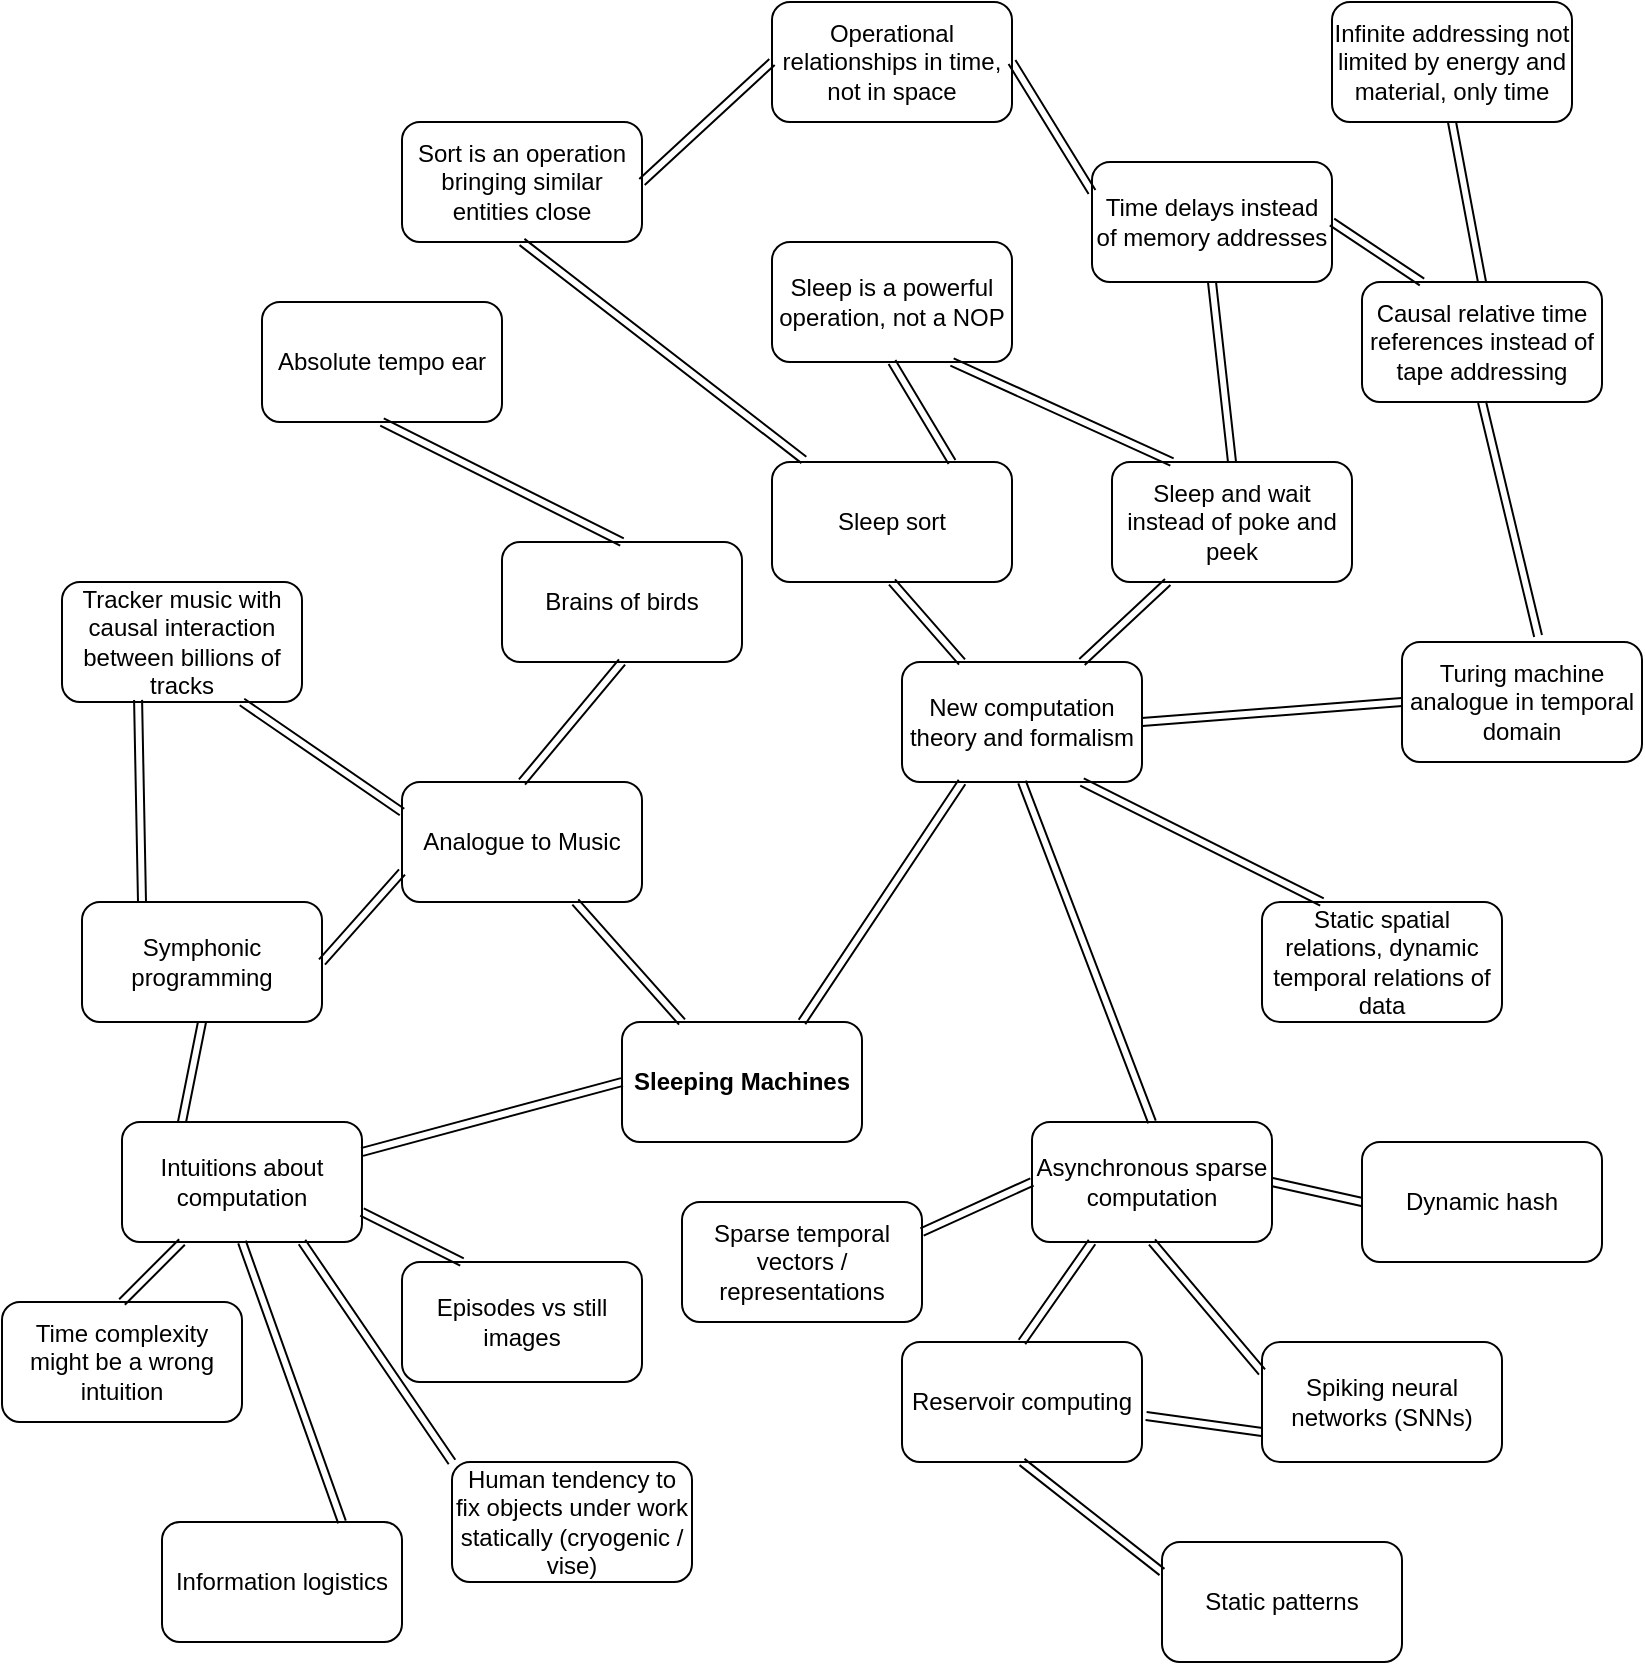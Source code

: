 <mxfile version="14.4.3" type="github">
  <diagram id="QmHcQ-5RaDjDtTa8d-uc" name="Page-1">
    <mxGraphModel dx="1350" dy="804" grid="1" gridSize="10" guides="1" tooltips="1" connect="1" arrows="1" fold="1" page="1" pageScale="1" pageWidth="850" pageHeight="1100" math="0" shadow="0">
      <root>
        <mxCell id="0" />
        <mxCell id="1" parent="0" />
        <mxCell id="vts17N3uvWWT5DIk61w_-1" value="&lt;b&gt;Sleeping Machines&lt;/b&gt;" style="rounded=1;whiteSpace=wrap;html=1;" vertex="1" parent="1">
          <mxGeometry x="325" y="570" width="120" height="60" as="geometry" />
        </mxCell>
        <mxCell id="vts17N3uvWWT5DIk61w_-2" value="Analogue to Music" style="rounded=1;whiteSpace=wrap;html=1;" vertex="1" parent="1">
          <mxGeometry x="215" y="450" width="120" height="60" as="geometry" />
        </mxCell>
        <mxCell id="vts17N3uvWWT5DIk61w_-3" value="Brains of birds" style="rounded=1;whiteSpace=wrap;html=1;" vertex="1" parent="1">
          <mxGeometry x="265" y="330" width="120" height="60" as="geometry" />
        </mxCell>
        <mxCell id="vts17N3uvWWT5DIk61w_-4" value="Absolute tempo ear" style="rounded=1;whiteSpace=wrap;html=1;" vertex="1" parent="1">
          <mxGeometry x="145" y="210" width="120" height="60" as="geometry" />
        </mxCell>
        <mxCell id="vts17N3uvWWT5DIk61w_-5" value="Tracker music with causal interaction between billions of tracks" style="rounded=1;whiteSpace=wrap;html=1;" vertex="1" parent="1">
          <mxGeometry x="45" y="350" width="120" height="60" as="geometry" />
        </mxCell>
        <mxCell id="vts17N3uvWWT5DIk61w_-6" value="New computation theory and formalism" style="rounded=1;whiteSpace=wrap;html=1;" vertex="1" parent="1">
          <mxGeometry x="465" y="390" width="120" height="60" as="geometry" />
        </mxCell>
        <mxCell id="vts17N3uvWWT5DIk61w_-7" value="Turing machine analogue in temporal domain" style="rounded=1;whiteSpace=wrap;html=1;" vertex="1" parent="1">
          <mxGeometry x="715" y="380" width="120" height="60" as="geometry" />
        </mxCell>
        <mxCell id="vts17N3uvWWT5DIk61w_-8" value="Sleep sort" style="rounded=1;whiteSpace=wrap;html=1;" vertex="1" parent="1">
          <mxGeometry x="400" y="290" width="120" height="60" as="geometry" />
        </mxCell>
        <mxCell id="vts17N3uvWWT5DIk61w_-9" value="Asynchronous sparse computation" style="rounded=1;whiteSpace=wrap;html=1;" vertex="1" parent="1">
          <mxGeometry x="530" y="620" width="120" height="60" as="geometry" />
        </mxCell>
        <mxCell id="vts17N3uvWWT5DIk61w_-10" value="Spiking neural networks (SNNs)" style="rounded=1;whiteSpace=wrap;html=1;" vertex="1" parent="1">
          <mxGeometry x="645" y="730" width="120" height="60" as="geometry" />
        </mxCell>
        <mxCell id="vts17N3uvWWT5DIk61w_-11" value="Time delays instead of memory addresses" style="rounded=1;whiteSpace=wrap;html=1;" vertex="1" parent="1">
          <mxGeometry x="560" y="140" width="120" height="60" as="geometry" />
        </mxCell>
        <mxCell id="vts17N3uvWWT5DIk61w_-12" value="Static spatial relations, dynamic temporal relations of data" style="rounded=1;whiteSpace=wrap;html=1;" vertex="1" parent="1">
          <mxGeometry x="645" y="510" width="120" height="60" as="geometry" />
        </mxCell>
        <mxCell id="vts17N3uvWWT5DIk61w_-13" value="" style="shape=link;html=1;entryX=0.25;entryY=0;entryDx=0;entryDy=0;" edge="1" parent="1" source="vts17N3uvWWT5DIk61w_-2" target="vts17N3uvWWT5DIk61w_-1">
          <mxGeometry width="100" relative="1" as="geometry">
            <mxPoint x="375" y="560" as="sourcePoint" />
            <mxPoint x="475" y="560" as="targetPoint" />
          </mxGeometry>
        </mxCell>
        <mxCell id="vts17N3uvWWT5DIk61w_-14" value="" style="shape=link;html=1;entryX=0.5;entryY=1;entryDx=0;entryDy=0;exitX=0.5;exitY=0;exitDx=0;exitDy=0;" edge="1" parent="1" source="vts17N3uvWWT5DIk61w_-2" target="vts17N3uvWWT5DIk61w_-3">
          <mxGeometry width="100" relative="1" as="geometry">
            <mxPoint x="205" y="390" as="sourcePoint" />
            <mxPoint x="305" y="390" as="targetPoint" />
          </mxGeometry>
        </mxCell>
        <mxCell id="vts17N3uvWWT5DIk61w_-15" value="" style="shape=link;html=1;entryX=0;entryY=0.25;entryDx=0;entryDy=0;exitX=0.75;exitY=1;exitDx=0;exitDy=0;" edge="1" parent="1" source="vts17N3uvWWT5DIk61w_-5" target="vts17N3uvWWT5DIk61w_-2">
          <mxGeometry width="100" relative="1" as="geometry">
            <mxPoint x="115" y="510" as="sourcePoint" />
            <mxPoint x="215" y="510" as="targetPoint" />
          </mxGeometry>
        </mxCell>
        <mxCell id="vts17N3uvWWT5DIk61w_-16" value="Sleep and wait instead of poke and peek" style="rounded=1;whiteSpace=wrap;html=1;" vertex="1" parent="1">
          <mxGeometry x="570" y="290" width="120" height="60" as="geometry" />
        </mxCell>
        <mxCell id="vts17N3uvWWT5DIk61w_-17" value="" style="shape=link;html=1;exitX=0.5;exitY=1;exitDx=0;exitDy=0;entryX=0.5;entryY=0;entryDx=0;entryDy=0;" edge="1" parent="1" source="vts17N3uvWWT5DIk61w_-4" target="vts17N3uvWWT5DIk61w_-3">
          <mxGeometry width="100" relative="1" as="geometry">
            <mxPoint x="375" y="560" as="sourcePoint" />
            <mxPoint x="475" y="560" as="targetPoint" />
          </mxGeometry>
        </mxCell>
        <mxCell id="vts17N3uvWWT5DIk61w_-18" value="" style="shape=link;html=1;entryX=0.75;entryY=0;entryDx=0;entryDy=0;exitX=0.25;exitY=1;exitDx=0;exitDy=0;" edge="1" parent="1" source="vts17N3uvWWT5DIk61w_-6" target="vts17N3uvWWT5DIk61w_-1">
          <mxGeometry width="100" relative="1" as="geometry">
            <mxPoint x="405" y="490" as="sourcePoint" />
            <mxPoint x="445" y="550" as="targetPoint" />
          </mxGeometry>
        </mxCell>
        <mxCell id="vts17N3uvWWT5DIk61w_-19" value="" style="shape=link;html=1;entryX=0.75;entryY=0;entryDx=0;entryDy=0;" edge="1" parent="1" source="vts17N3uvWWT5DIk61w_-16" target="vts17N3uvWWT5DIk61w_-6">
          <mxGeometry width="100" relative="1" as="geometry">
            <mxPoint x="455" y="350" as="sourcePoint" />
            <mxPoint x="555" y="350" as="targetPoint" />
          </mxGeometry>
        </mxCell>
        <mxCell id="vts17N3uvWWT5DIk61w_-20" value="" style="shape=link;html=1;exitX=0.25;exitY=0;exitDx=0;exitDy=0;entryX=0.5;entryY=1;entryDx=0;entryDy=0;" edge="1" parent="1" source="vts17N3uvWWT5DIk61w_-6" target="vts17N3uvWWT5DIk61w_-8">
          <mxGeometry width="100" relative="1" as="geometry">
            <mxPoint x="545" y="360" as="sourcePoint" />
            <mxPoint x="645" y="360" as="targetPoint" />
          </mxGeometry>
        </mxCell>
        <mxCell id="vts17N3uvWWT5DIk61w_-21" value="" style="shape=link;html=1;exitX=0.75;exitY=1;exitDx=0;exitDy=0;entryX=0.25;entryY=0;entryDx=0;entryDy=0;" edge="1" parent="1" source="vts17N3uvWWT5DIk61w_-6" target="vts17N3uvWWT5DIk61w_-12">
          <mxGeometry width="100" relative="1" as="geometry">
            <mxPoint x="565" y="490" as="sourcePoint" />
            <mxPoint x="665" y="490" as="targetPoint" />
          </mxGeometry>
        </mxCell>
        <mxCell id="vts17N3uvWWT5DIk61w_-22" value="" style="shape=link;html=1;entryX=0.5;entryY=0;entryDx=0;entryDy=0;exitX=0.5;exitY=1;exitDx=0;exitDy=0;" edge="1" parent="1" source="vts17N3uvWWT5DIk61w_-11" target="vts17N3uvWWT5DIk61w_-16">
          <mxGeometry width="100" relative="1" as="geometry">
            <mxPoint x="335" y="240" as="sourcePoint" />
            <mxPoint x="435" y="240" as="targetPoint" />
          </mxGeometry>
        </mxCell>
        <mxCell id="vts17N3uvWWT5DIk61w_-23" value="" style="shape=link;html=1;exitX=1;exitY=0.5;exitDx=0;exitDy=0;entryX=0;entryY=0.5;entryDx=0;entryDy=0;" edge="1" parent="1" source="vts17N3uvWWT5DIk61w_-6" target="vts17N3uvWWT5DIk61w_-7">
          <mxGeometry width="100" relative="1" as="geometry">
            <mxPoint x="625" y="450" as="sourcePoint" />
            <mxPoint x="725" y="450" as="targetPoint" />
          </mxGeometry>
        </mxCell>
        <mxCell id="vts17N3uvWWT5DIk61w_-24" value="" style="shape=link;html=1;exitX=0.5;exitY=1;exitDx=0;exitDy=0;entryX=0.5;entryY=0;entryDx=0;entryDy=0;" edge="1" parent="1" source="vts17N3uvWWT5DIk61w_-6" target="vts17N3uvWWT5DIk61w_-9">
          <mxGeometry width="100" relative="1" as="geometry">
            <mxPoint x="395" y="690" as="sourcePoint" />
            <mxPoint x="495" y="690" as="targetPoint" />
          </mxGeometry>
        </mxCell>
        <mxCell id="vts17N3uvWWT5DIk61w_-25" value="" style="shape=link;html=1;exitX=0.5;exitY=1;exitDx=0;exitDy=0;entryX=0;entryY=0.25;entryDx=0;entryDy=0;" edge="1" parent="1" source="vts17N3uvWWT5DIk61w_-9" target="vts17N3uvWWT5DIk61w_-10">
          <mxGeometry width="100" relative="1" as="geometry">
            <mxPoint x="585" y="720" as="sourcePoint" />
            <mxPoint x="685" y="720" as="targetPoint" />
          </mxGeometry>
        </mxCell>
        <mxCell id="vts17N3uvWWT5DIk61w_-26" value="Dynamic hash" style="rounded=1;whiteSpace=wrap;html=1;" vertex="1" parent="1">
          <mxGeometry x="695" y="630" width="120" height="60" as="geometry" />
        </mxCell>
        <mxCell id="vts17N3uvWWT5DIk61w_-27" value="" style="shape=link;html=1;entryX=0;entryY=0.5;entryDx=0;entryDy=0;exitX=1;exitY=0.5;exitDx=0;exitDy=0;" edge="1" parent="1" source="vts17N3uvWWT5DIk61w_-9" target="vts17N3uvWWT5DIk61w_-26">
          <mxGeometry width="100" relative="1" as="geometry">
            <mxPoint x="515" y="730" as="sourcePoint" />
            <mxPoint x="615" y="730" as="targetPoint" />
          </mxGeometry>
        </mxCell>
        <mxCell id="vts17N3uvWWT5DIk61w_-28" value="Reservoir computing" style="rounded=1;whiteSpace=wrap;html=1;" vertex="1" parent="1">
          <mxGeometry x="465" y="730" width="120" height="60" as="geometry" />
        </mxCell>
        <mxCell id="vts17N3uvWWT5DIk61w_-29" value="Static patterns" style="rounded=1;whiteSpace=wrap;html=1;" vertex="1" parent="1">
          <mxGeometry x="595" y="830" width="120" height="60" as="geometry" />
        </mxCell>
        <mxCell id="vts17N3uvWWT5DIk61w_-30" value="" style="shape=link;html=1;entryX=0.25;entryY=1;entryDx=0;entryDy=0;exitX=0.5;exitY=0;exitDx=0;exitDy=0;" edge="1" parent="1" source="vts17N3uvWWT5DIk61w_-28" target="vts17N3uvWWT5DIk61w_-9">
          <mxGeometry width="100" relative="1" as="geometry">
            <mxPoint x="425" y="720" as="sourcePoint" />
            <mxPoint x="525" y="720" as="targetPoint" />
          </mxGeometry>
        </mxCell>
        <mxCell id="vts17N3uvWWT5DIk61w_-31" value="" style="shape=link;html=1;entryX=0;entryY=0.25;entryDx=0;entryDy=0;exitX=0.5;exitY=1;exitDx=0;exitDy=0;" edge="1" parent="1" source="vts17N3uvWWT5DIk61w_-28" target="vts17N3uvWWT5DIk61w_-29">
          <mxGeometry width="100" relative="1" as="geometry">
            <mxPoint x="525" y="840" as="sourcePoint" />
            <mxPoint x="625" y="840" as="targetPoint" />
          </mxGeometry>
        </mxCell>
        <mxCell id="vts17N3uvWWT5DIk61w_-32" value="" style="shape=link;html=1;entryX=0;entryY=0.75;entryDx=0;entryDy=0;exitX=1.017;exitY=0.617;exitDx=0;exitDy=0;exitPerimeter=0;" edge="1" parent="1" source="vts17N3uvWWT5DIk61w_-28" target="vts17N3uvWWT5DIk61w_-10">
          <mxGeometry width="100" relative="1" as="geometry">
            <mxPoint x="525" y="810" as="sourcePoint" />
            <mxPoint x="625" y="810" as="targetPoint" />
          </mxGeometry>
        </mxCell>
        <mxCell id="vts17N3uvWWT5DIk61w_-33" value="Sparse temporal vectors / representations" style="rounded=1;whiteSpace=wrap;html=1;" vertex="1" parent="1">
          <mxGeometry x="355" y="660" width="120" height="60" as="geometry" />
        </mxCell>
        <mxCell id="vts17N3uvWWT5DIk61w_-34" value="" style="shape=link;html=1;exitX=1;exitY=0.25;exitDx=0;exitDy=0;entryX=0;entryY=0.5;entryDx=0;entryDy=0;" edge="1" parent="1" source="vts17N3uvWWT5DIk61w_-33" target="vts17N3uvWWT5DIk61w_-9">
          <mxGeometry width="100" relative="1" as="geometry">
            <mxPoint x="325" y="680" as="sourcePoint" />
            <mxPoint x="425" y="680" as="targetPoint" />
          </mxGeometry>
        </mxCell>
        <mxCell id="vts17N3uvWWT5DIk61w_-35" value="Intuitions about computation" style="rounded=1;whiteSpace=wrap;html=1;" vertex="1" parent="1">
          <mxGeometry x="75" y="620" width="120" height="60" as="geometry" />
        </mxCell>
        <mxCell id="vts17N3uvWWT5DIk61w_-36" value="Human tendency to fix objects under work statically (cryogenic / vise)" style="rounded=1;whiteSpace=wrap;html=1;" vertex="1" parent="1">
          <mxGeometry x="240" y="790" width="120" height="60" as="geometry" />
        </mxCell>
        <mxCell id="vts17N3uvWWT5DIk61w_-37" value="Time complexity might be a wrong intuition" style="rounded=1;whiteSpace=wrap;html=1;" vertex="1" parent="1">
          <mxGeometry x="15" y="710" width="120" height="60" as="geometry" />
        </mxCell>
        <mxCell id="vts17N3uvWWT5DIk61w_-38" value="" style="shape=link;html=1;entryX=0.25;entryY=1;entryDx=0;entryDy=0;exitX=0.5;exitY=0;exitDx=0;exitDy=0;" edge="1" parent="1" source="vts17N3uvWWT5DIk61w_-37" target="vts17N3uvWWT5DIk61w_-35">
          <mxGeometry width="100" relative="1" as="geometry">
            <mxPoint x="35" y="590" as="sourcePoint" />
            <mxPoint x="135" y="590" as="targetPoint" />
          </mxGeometry>
        </mxCell>
        <mxCell id="vts17N3uvWWT5DIk61w_-39" value="" style="shape=link;html=1;entryX=0;entryY=0;entryDx=0;entryDy=0;exitX=0.75;exitY=1;exitDx=0;exitDy=0;" edge="1" parent="1" source="vts17N3uvWWT5DIk61w_-35" target="vts17N3uvWWT5DIk61w_-36">
          <mxGeometry width="100" relative="1" as="geometry">
            <mxPoint x="85" y="730" as="sourcePoint" />
            <mxPoint x="185" y="730" as="targetPoint" />
          </mxGeometry>
        </mxCell>
        <mxCell id="vts17N3uvWWT5DIk61w_-40" value="" style="shape=link;html=1;entryX=0;entryY=0.5;entryDx=0;entryDy=0;exitX=1;exitY=0.25;exitDx=0;exitDy=0;" edge="1" parent="1" source="vts17N3uvWWT5DIk61w_-35" target="vts17N3uvWWT5DIk61w_-1">
          <mxGeometry width="100" relative="1" as="geometry">
            <mxPoint x="195" y="600" as="sourcePoint" />
            <mxPoint x="295" y="600" as="targetPoint" />
          </mxGeometry>
        </mxCell>
        <mxCell id="vts17N3uvWWT5DIk61w_-41" value="Episodes vs still images" style="rounded=1;whiteSpace=wrap;html=1;" vertex="1" parent="1">
          <mxGeometry x="215" y="690" width="120" height="60" as="geometry" />
        </mxCell>
        <mxCell id="vts17N3uvWWT5DIk61w_-42" value="" style="shape=link;html=1;exitX=1;exitY=0.75;exitDx=0;exitDy=0;entryX=0.25;entryY=0;entryDx=0;entryDy=0;" edge="1" parent="1" source="vts17N3uvWWT5DIk61w_-35" target="vts17N3uvWWT5DIk61w_-41">
          <mxGeometry width="100" relative="1" as="geometry">
            <mxPoint x="165" y="680" as="sourcePoint" />
            <mxPoint x="265" y="680" as="targetPoint" />
          </mxGeometry>
        </mxCell>
        <mxCell id="vts17N3uvWWT5DIk61w_-43" value="Symphonic programming" style="rounded=1;whiteSpace=wrap;html=1;" vertex="1" parent="1">
          <mxGeometry x="55" y="510" width="120" height="60" as="geometry" />
        </mxCell>
        <mxCell id="vts17N3uvWWT5DIk61w_-44" value="" style="shape=link;html=1;exitX=1;exitY=0.5;exitDx=0;exitDy=0;entryX=0;entryY=0.75;entryDx=0;entryDy=0;" edge="1" parent="1" source="vts17N3uvWWT5DIk61w_-43" target="vts17N3uvWWT5DIk61w_-2">
          <mxGeometry width="100" relative="1" as="geometry">
            <mxPoint x="175" y="560" as="sourcePoint" />
            <mxPoint x="275" y="560" as="targetPoint" />
          </mxGeometry>
        </mxCell>
        <mxCell id="vts17N3uvWWT5DIk61w_-45" value="" style="shape=link;html=1;exitX=0.317;exitY=0.983;exitDx=0;exitDy=0;exitPerimeter=0;entryX=0.25;entryY=0;entryDx=0;entryDy=0;" edge="1" parent="1" source="vts17N3uvWWT5DIk61w_-5" target="vts17N3uvWWT5DIk61w_-43">
          <mxGeometry width="100" relative="1" as="geometry">
            <mxPoint x="55" y="450" as="sourcePoint" />
            <mxPoint x="155" y="450" as="targetPoint" />
          </mxGeometry>
        </mxCell>
        <mxCell id="vts17N3uvWWT5DIk61w_-46" value="" style="shape=link;html=1;entryX=0.25;entryY=0;entryDx=0;entryDy=0;exitX=0.5;exitY=1;exitDx=0;exitDy=0;" edge="1" parent="1" source="vts17N3uvWWT5DIk61w_-43" target="vts17N3uvWWT5DIk61w_-35">
          <mxGeometry width="100" relative="1" as="geometry">
            <mxPoint x="45" y="600" as="sourcePoint" />
            <mxPoint x="145" y="600" as="targetPoint" />
          </mxGeometry>
        </mxCell>
        <mxCell id="vts17N3uvWWT5DIk61w_-47" value="Causal relative time references instead of tape addressing" style="rounded=1;whiteSpace=wrap;html=1;" vertex="1" parent="1">
          <mxGeometry x="695" y="200" width="120" height="60" as="geometry" />
        </mxCell>
        <mxCell id="vts17N3uvWWT5DIk61w_-48" value="" style="shape=link;html=1;entryX=0.567;entryY=-0.05;entryDx=0;entryDy=0;entryPerimeter=0;exitX=0.5;exitY=1;exitDx=0;exitDy=0;" edge="1" parent="1" source="vts17N3uvWWT5DIk61w_-47" target="vts17N3uvWWT5DIk61w_-7">
          <mxGeometry width="100" relative="1" as="geometry">
            <mxPoint x="715" y="320" as="sourcePoint" />
            <mxPoint x="815" y="320" as="targetPoint" />
          </mxGeometry>
        </mxCell>
        <mxCell id="vts17N3uvWWT5DIk61w_-49" value="" style="shape=link;html=1;entryX=0.25;entryY=0;entryDx=0;entryDy=0;exitX=1;exitY=0.5;exitDx=0;exitDy=0;" edge="1" parent="1" source="vts17N3uvWWT5DIk61w_-11" target="vts17N3uvWWT5DIk61w_-47">
          <mxGeometry width="100" relative="1" as="geometry">
            <mxPoint x="575" y="250" as="sourcePoint" />
            <mxPoint x="675" y="250" as="targetPoint" />
          </mxGeometry>
        </mxCell>
        <mxCell id="vts17N3uvWWT5DIk61w_-50" value="Infinite addressing not limited by energy and material, only time" style="rounded=1;whiteSpace=wrap;html=1;" vertex="1" parent="1">
          <mxGeometry x="680" y="60" width="120" height="60" as="geometry" />
        </mxCell>
        <mxCell id="vts17N3uvWWT5DIk61w_-51" value="" style="shape=link;html=1;entryX=0.5;entryY=0;entryDx=0;entryDy=0;exitX=0.5;exitY=1;exitDx=0;exitDy=0;" edge="1" parent="1" source="vts17N3uvWWT5DIk61w_-50" target="vts17N3uvWWT5DIk61w_-47">
          <mxGeometry width="100" relative="1" as="geometry">
            <mxPoint x="660" y="140" as="sourcePoint" />
            <mxPoint x="760" y="140" as="targetPoint" />
          </mxGeometry>
        </mxCell>
        <mxCell id="vts17N3uvWWT5DIk61w_-52" value="Sleep is a powerful operation, not a NOP" style="rounded=1;whiteSpace=wrap;html=1;" vertex="1" parent="1">
          <mxGeometry x="400" y="180" width="120" height="60" as="geometry" />
        </mxCell>
        <mxCell id="vts17N3uvWWT5DIk61w_-53" value="" style="shape=link;html=1;entryX=0.75;entryY=0;entryDx=0;entryDy=0;exitX=0.5;exitY=1;exitDx=0;exitDy=0;" edge="1" parent="1" source="vts17N3uvWWT5DIk61w_-52" target="vts17N3uvWWT5DIk61w_-8">
          <mxGeometry width="100" relative="1" as="geometry">
            <mxPoint x="280" y="310" as="sourcePoint" />
            <mxPoint x="380" y="310" as="targetPoint" />
          </mxGeometry>
        </mxCell>
        <mxCell id="vts17N3uvWWT5DIk61w_-54" value="" style="shape=link;html=1;entryX=0.25;entryY=0;entryDx=0;entryDy=0;exitX=0.75;exitY=1;exitDx=0;exitDy=0;" edge="1" parent="1" source="vts17N3uvWWT5DIk61w_-52" target="vts17N3uvWWT5DIk61w_-16">
          <mxGeometry width="100" relative="1" as="geometry">
            <mxPoint x="470" y="270" as="sourcePoint" />
            <mxPoint x="570" y="270" as="targetPoint" />
          </mxGeometry>
        </mxCell>
        <mxCell id="vts17N3uvWWT5DIk61w_-55" value="Sort is an operation bringing similar entities close" style="rounded=1;whiteSpace=wrap;html=1;" vertex="1" parent="1">
          <mxGeometry x="215" y="120" width="120" height="60" as="geometry" />
        </mxCell>
        <mxCell id="vts17N3uvWWT5DIk61w_-56" value="" style="shape=link;html=1;entryX=0.133;entryY=-0.017;entryDx=0;entryDy=0;entryPerimeter=0;exitX=0.5;exitY=1;exitDx=0;exitDy=0;" edge="1" parent="1" source="vts17N3uvWWT5DIk61w_-55" target="vts17N3uvWWT5DIk61w_-8">
          <mxGeometry width="100" relative="1" as="geometry">
            <mxPoint x="260" y="220" as="sourcePoint" />
            <mxPoint x="360" y="220" as="targetPoint" />
          </mxGeometry>
        </mxCell>
        <mxCell id="vts17N3uvWWT5DIk61w_-57" value="Operational relationships in time, not in space" style="rounded=1;whiteSpace=wrap;html=1;" vertex="1" parent="1">
          <mxGeometry x="400" y="60" width="120" height="60" as="geometry" />
        </mxCell>
        <mxCell id="vts17N3uvWWT5DIk61w_-58" value="" style="shape=link;html=1;exitX=1;exitY=0.5;exitDx=0;exitDy=0;entryX=0;entryY=0.25;entryDx=0;entryDy=0;" edge="1" parent="1" source="vts17N3uvWWT5DIk61w_-57" target="vts17N3uvWWT5DIk61w_-11">
          <mxGeometry width="100" relative="1" as="geometry">
            <mxPoint x="550" y="80" as="sourcePoint" />
            <mxPoint x="650" y="80" as="targetPoint" />
          </mxGeometry>
        </mxCell>
        <mxCell id="vts17N3uvWWT5DIk61w_-59" value="" style="shape=link;html=1;exitX=1;exitY=0.5;exitDx=0;exitDy=0;entryX=0;entryY=0.5;entryDx=0;entryDy=0;" edge="1" parent="1" source="vts17N3uvWWT5DIk61w_-55" target="vts17N3uvWWT5DIk61w_-57">
          <mxGeometry width="100" relative="1" as="geometry">
            <mxPoint x="370" y="150" as="sourcePoint" />
            <mxPoint x="470" y="150" as="targetPoint" />
          </mxGeometry>
        </mxCell>
        <mxCell id="vts17N3uvWWT5DIk61w_-60" value="Information logistics" style="rounded=1;whiteSpace=wrap;html=1;" vertex="1" parent="1">
          <mxGeometry x="95" y="820" width="120" height="60" as="geometry" />
        </mxCell>
        <mxCell id="vts17N3uvWWT5DIk61w_-61" value="" style="shape=link;html=1;entryX=0.75;entryY=0;entryDx=0;entryDy=0;exitX=0.5;exitY=1;exitDx=0;exitDy=0;" edge="1" parent="1" source="vts17N3uvWWT5DIk61w_-35" target="vts17N3uvWWT5DIk61w_-60">
          <mxGeometry width="100" relative="1" as="geometry">
            <mxPoint x="130" y="750" as="sourcePoint" />
            <mxPoint x="230" y="750" as="targetPoint" />
          </mxGeometry>
        </mxCell>
      </root>
    </mxGraphModel>
  </diagram>
</mxfile>
